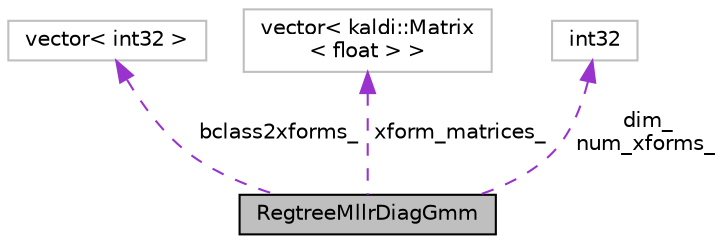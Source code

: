 digraph "RegtreeMllrDiagGmm"
{
  edge [fontname="Helvetica",fontsize="10",labelfontname="Helvetica",labelfontsize="10"];
  node [fontname="Helvetica",fontsize="10",shape=record];
  Node1 [label="RegtreeMllrDiagGmm",height=0.2,width=0.4,color="black", fillcolor="grey75", style="filled", fontcolor="black"];
  Node2 -> Node1 [dir="back",color="darkorchid3",fontsize="10",style="dashed",label=" bclass2xforms_" ,fontname="Helvetica"];
  Node2 [label="vector\< int32 \>",height=0.2,width=0.4,color="grey75", fillcolor="white", style="filled"];
  Node3 -> Node1 [dir="back",color="darkorchid3",fontsize="10",style="dashed",label=" xform_matrices_" ,fontname="Helvetica"];
  Node3 [label="vector\< kaldi::Matrix\l\< float \> \>",height=0.2,width=0.4,color="grey75", fillcolor="white", style="filled"];
  Node4 -> Node1 [dir="back",color="darkorchid3",fontsize="10",style="dashed",label=" dim_\nnum_xforms_" ,fontname="Helvetica"];
  Node4 [label="int32",height=0.2,width=0.4,color="grey75", fillcolor="white", style="filled"];
}
